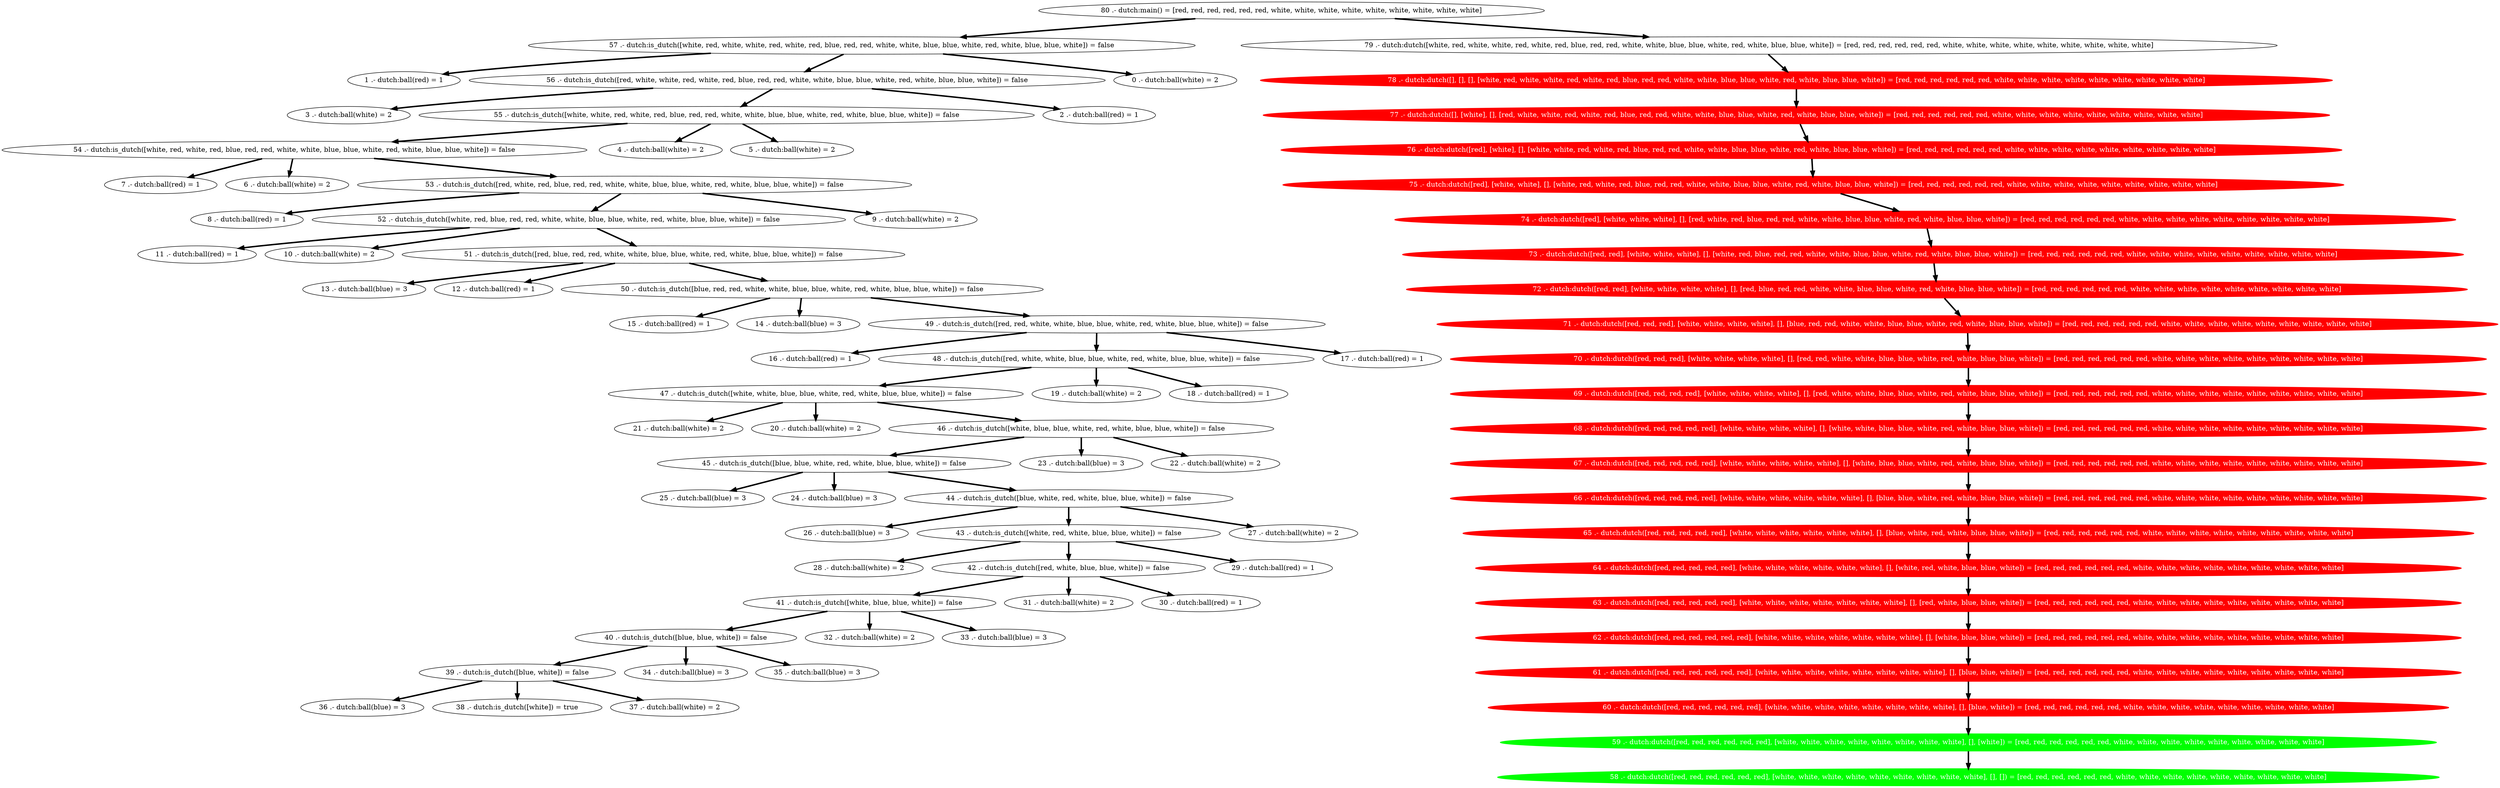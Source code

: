 digraph PDG {
15 [shape=ellipse, label="15 .- dutch:ball(red) = 1"];
25 [shape=ellipse, label="25 .- dutch:ball(blue) = 3"];
13 [shape=ellipse, label="13 .- dutch:ball(blue) = 3"];
8 [shape=ellipse, label="8 .- dutch:ball(red) = 1"];
45 [shape=ellipse, label="45 .- dutch:is_dutch([blue, blue, white, red, white, blue, blue, white]) = false"];
74 [shape=ellipse, label="74 .- dutch:dutch([red], [white, white, white], [], [red, white, red, blue, red, red, white, white, blue, blue, white, red, white, blue, blue, white]) = [red, red, red, red, red, red, white, white, white, white, white, white, white, white, white]" style=filled color="red" fontcolor="white" fillcolor="red"];
60 [shape=ellipse, label="60 .- dutch:dutch([red, red, red, red, red, red], [white, white, white, white, white, white, white, white], [], [blue, white]) = [red, red, red, red, red, red, white, white, white, white, white, white, white, white, white]" style=filled color="red" fontcolor="white" fillcolor="red"];
57 [shape=ellipse, label="57 .- dutch:is_dutch([white, red, white, white, red, white, red, blue, red, red, white, white, blue, blue, white, red, white, blue, blue, white]) = false"];
54 [shape=ellipse, label="54 .- dutch:is_dutch([white, red, white, red, blue, red, red, white, white, blue, blue, white, red, white, blue, blue, white]) = false"];
21 [shape=ellipse, label="21 .- dutch:ball(white) = 2"];
47 [shape=ellipse, label="47 .- dutch:is_dutch([white, white, blue, blue, white, red, white, blue, blue, white]) = false"];
24 [shape=ellipse, label="24 .- dutch:ball(blue) = 3"];
40 [shape=ellipse, label="40 .- dutch:is_dutch([blue, blue, white]) = false"];
58 [shape=ellipse, label="58 .- dutch:dutch([red, red, red, red, red, red], [white, white, white, white, white, white, white, white, white], [], []) = [red, red, red, red, red, red, white, white, white, white, white, white, white, white, white]" style=filled color="green" fontcolor="white" fillcolor="green"];
77 [shape=ellipse, label="77 .- dutch:dutch([], [white], [], [red, white, white, red, white, red, blue, red, red, white, white, blue, blue, white, red, white, blue, blue, white]) = [red, red, red, red, red, red, white, white, white, white, white, white, white, white, white]" style=filled color="red" fontcolor="white" fillcolor="red"];
11 [shape=ellipse, label="11 .- dutch:ball(red) = 1"];
63 [shape=ellipse, label="63 .- dutch:dutch([red, red, red, red, red], [white, white, white, white, white, white, white], [], [red, white, blue, blue, white]) = [red, red, red, red, red, red, white, white, white, white, white, white, white, white, white]" style=filled color="red" fontcolor="white" fillcolor="red"];
26 [shape=ellipse, label="26 .- dutch:ball(blue) = 3"];
20 [shape=ellipse, label="20 .- dutch:ball(white) = 2"];
44 [shape=ellipse, label="44 .- dutch:is_dutch([blue, white, red, white, blue, blue, white]) = false"];
76 [shape=ellipse, label="76 .- dutch:dutch([red], [white], [], [white, white, red, white, red, blue, red, red, white, white, blue, blue, white, red, white, blue, blue, white]) = [red, red, red, red, red, red, white, white, white, white, white, white, white, white, white]" style=filled color="red" fontcolor="white" fillcolor="red"];
1 [shape=ellipse, label="1 .- dutch:ball(red) = 1"];
41 [shape=ellipse, label="41 .- dutch:is_dutch([white, blue, blue, white]) = false"];
43 [shape=ellipse, label="43 .- dutch:is_dutch([white, red, white, blue, blue, white]) = false"];
56 [shape=ellipse, label="56 .- dutch:is_dutch([red, white, white, red, white, red, blue, red, red, white, white, blue, blue, white, red, white, blue, blue, white]) = false"];
14 [shape=ellipse, label="14 .- dutch:ball(blue) = 3"];
61 [shape=ellipse, label="61 .- dutch:dutch([red, red, red, red, red, red], [white, white, white, white, white, white, white, white], [], [blue, blue, white]) = [red, red, red, red, red, red, white, white, white, white, white, white, white, white, white]" style=filled color="red" fontcolor="white" fillcolor="red"];
80 [shape=ellipse, label="80 .- dutch:main() = [red, red, red, red, red, red, white, white, white, white, white, white, white, white, white]"];
28 [shape=ellipse, label="28 .- dutch:ball(white) = 2"];
23 [shape=ellipse, label="23 .- dutch:ball(blue) = 3"];
16 [shape=ellipse, label="16 .- dutch:ball(red) = 1"];
12 [shape=ellipse, label="12 .- dutch:ball(red) = 1"];
39 [shape=ellipse, label="39 .- dutch:is_dutch([blue, white]) = false"];
34 [shape=ellipse, label="34 .- dutch:ball(blue) = 3"];
68 [shape=ellipse, label="68 .- dutch:dutch([red, red, red, red, red], [white, white, white, white], [], [white, white, blue, blue, white, red, white, blue, blue, white]) = [red, red, red, red, red, red, white, white, white, white, white, white, white, white, white]" style=filled color="red" fontcolor="white" fillcolor="red"];
78 [shape=ellipse, label="78 .- dutch:dutch([], [], [], [white, red, white, white, red, white, red, blue, red, red, white, white, blue, blue, white, red, white, blue, blue, white]) = [red, red, red, red, red, red, white, white, white, white, white, white, white, white, white]" style=filled color="red" fontcolor="white" fillcolor="red"];
52 [shape=ellipse, label="52 .- dutch:is_dutch([white, red, blue, red, red, white, white, blue, blue, white, red, white, blue, blue, white]) = false"];
75 [shape=ellipse, label="75 .- dutch:dutch([red], [white, white], [], [white, red, white, red, blue, red, red, white, white, blue, blue, white, red, white, blue, blue, white]) = [red, red, red, red, red, red, white, white, white, white, white, white, white, white, white]" style=filled color="red" fontcolor="white" fillcolor="red"];
64 [shape=ellipse, label="64 .- dutch:dutch([red, red, red, red, red], [white, white, white, white, white, white], [], [white, red, white, blue, blue, white]) = [red, red, red, red, red, red, white, white, white, white, white, white, white, white, white]" style=filled color="red" fontcolor="white" fillcolor="red"];
50 [shape=ellipse, label="50 .- dutch:is_dutch([blue, red, red, white, white, blue, blue, white, red, white, blue, blue, white]) = false"];
67 [shape=ellipse, label="67 .- dutch:dutch([red, red, red, red, red], [white, white, white, white, white], [], [white, blue, blue, white, red, white, blue, blue, white]) = [red, red, red, red, red, red, white, white, white, white, white, white, white, white, white]" style=filled color="red" fontcolor="white" fillcolor="red"];
36 [shape=ellipse, label="36 .- dutch:ball(blue) = 3"];
7 [shape=ellipse, label="7 .- dutch:ball(red) = 1"];
32 [shape=ellipse, label="32 .- dutch:ball(white) = 2"];
35 [shape=ellipse, label="35 .- dutch:ball(blue) = 3"];
3 [shape=ellipse, label="3 .- dutch:ball(white) = 2"];
55 [shape=ellipse, label="55 .- dutch:is_dutch([white, white, red, white, red, blue, red, red, white, white, blue, blue, white, red, white, blue, blue, white]) = false"];
49 [shape=ellipse, label="49 .- dutch:is_dutch([red, red, white, white, blue, blue, white, red, white, blue, blue, white]) = false"];
33 [shape=ellipse, label="33 .- dutch:ball(blue) = 3"];
42 [shape=ellipse, label="42 .- dutch:is_dutch([red, white, blue, blue, white]) = false"];
72 [shape=ellipse, label="72 .- dutch:dutch([red, red], [white, white, white, white], [], [red, blue, red, red, white, white, blue, blue, white, red, white, blue, blue, white]) = [red, red, red, red, red, red, white, white, white, white, white, white, white, white, white]" style=filled color="red" fontcolor="white" fillcolor="red"];
70 [shape=ellipse, label="70 .- dutch:dutch([red, red, red], [white, white, white, white], [], [red, red, white, white, blue, blue, white, red, white, blue, blue, white]) = [red, red, red, red, red, red, white, white, white, white, white, white, white, white, white]" style=filled color="red" fontcolor="white" fillcolor="red"];
10 [shape=ellipse, label="10 .- dutch:ball(white) = 2"];
9 [shape=ellipse, label="9 .- dutch:ball(white) = 2"];
19 [shape=ellipse, label="19 .- dutch:ball(white) = 2"];
51 [shape=ellipse, label="51 .- dutch:is_dutch([red, blue, red, red, white, white, blue, blue, white, red, white, blue, blue, white]) = false"];
18 [shape=ellipse, label="18 .- dutch:ball(red) = 1"];
29 [shape=ellipse, label="29 .- dutch:ball(red) = 1"];
22 [shape=ellipse, label="22 .- dutch:ball(white) = 2"];
27 [shape=ellipse, label="27 .- dutch:ball(white) = 2"];
73 [shape=ellipse, label="73 .- dutch:dutch([red, red], [white, white, white], [], [white, red, blue, red, red, white, white, blue, blue, white, red, white, blue, blue, white]) = [red, red, red, red, red, red, white, white, white, white, white, white, white, white, white]" style=filled color="red" fontcolor="white" fillcolor="red"];
46 [shape=ellipse, label="46 .- dutch:is_dutch([white, blue, blue, white, red, white, blue, blue, white]) = false"];
38 [shape=ellipse, label="38 .- dutch:is_dutch([white]) = true"];
4 [shape=ellipse, label="4 .- dutch:ball(white) = 2"];
48 [shape=ellipse, label="48 .- dutch:is_dutch([red, white, white, blue, blue, white, red, white, blue, blue, white]) = false"];
62 [shape=ellipse, label="62 .- dutch:dutch([red, red, red, red, red, red], [white, white, white, white, white, white, white], [], [white, blue, blue, white]) = [red, red, red, red, red, red, white, white, white, white, white, white, white, white, white]" style=filled color="red" fontcolor="white" fillcolor="red"];
71 [shape=ellipse, label="71 .- dutch:dutch([red, red, red], [white, white, white, white], [], [blue, red, red, white, white, blue, blue, white, red, white, blue, blue, white]) = [red, red, red, red, red, red, white, white, white, white, white, white, white, white, white]" style=filled color="red" fontcolor="white" fillcolor="red"];
17 [shape=ellipse, label="17 .- dutch:ball(red) = 1"];
65 [shape=ellipse, label="65 .- dutch:dutch([red, red, red, red, red], [white, white, white, white, white, white], [], [blue, white, red, white, blue, blue, white]) = [red, red, red, red, red, red, white, white, white, white, white, white, white, white, white]" style=filled color="red" fontcolor="white" fillcolor="red"];
79 [shape=ellipse, label="79 .- dutch:dutch([white, red, white, white, red, white, red, blue, red, red, white, white, blue, blue, white, red, white, blue, blue, white]) = [red, red, red, red, red, red, white, white, white, white, white, white, white, white, white]"];
0 [shape=ellipse, label="0 .- dutch:ball(white) = 2"];
66 [shape=ellipse, label="66 .- dutch:dutch([red, red, red, red, red], [white, white, white, white, white, white], [], [blue, blue, white, red, white, blue, blue, white]) = [red, red, red, red, red, red, white, white, white, white, white, white, white, white, white]" style=filled color="red" fontcolor="white" fillcolor="red"];
69 [shape=ellipse, label="69 .- dutch:dutch([red, red, red, red], [white, white, white, white], [], [red, white, white, blue, blue, white, red, white, blue, blue, white]) = [red, red, red, red, red, red, white, white, white, white, white, white, white, white, white]" style=filled color="red" fontcolor="white" fillcolor="red"];
37 [shape=ellipse, label="37 .- dutch:ball(white) = 2"];
6 [shape=ellipse, label="6 .- dutch:ball(white) = 2"];
2 [shape=ellipse, label="2 .- dutch:ball(red) = 1"];
5 [shape=ellipse, label="5 .- dutch:ball(white) = 2"];
31 [shape=ellipse, label="31 .- dutch:ball(white) = 2"];
30 [shape=ellipse, label="30 .- dutch:ball(red) = 1"];
59 [shape=ellipse, label="59 .- dutch:dutch([red, red, red, red, red, red], [white, white, white, white, white, white, white, white], [], [white]) = [red, red, red, red, red, red, white, white, white, white, white, white, white, white, white]" style=filled color="green" fontcolor="white" fillcolor="green"];
53 [shape=ellipse, label="53 .- dutch:is_dutch([red, white, red, blue, red, red, white, white, blue, blue, white, red, white, blue, blue, white]) = false"];
45 -> 44 [color=black, penwidth=3];
45 -> 25 [color=black, penwidth=3];
45 -> 24 [color=black, penwidth=3];
74 -> 73 [color=black, penwidth=3];
60 -> 59 [color=black, penwidth=3];
57 -> 56 [color=black, penwidth=3];
57 -> 1 [color=black, penwidth=3];
57 -> 0 [color=black, penwidth=3];
54 -> 53 [color=black, penwidth=3];
54 -> 7 [color=black, penwidth=3];
54 -> 6 [color=black, penwidth=3];
47 -> 46 [color=black, penwidth=3];
47 -> 21 [color=black, penwidth=3];
47 -> 20 [color=black, penwidth=3];
40 -> 39 [color=black, penwidth=3];
40 -> 35 [color=black, penwidth=3];
40 -> 34 [color=black, penwidth=3];
77 -> 76 [color=black, penwidth=3];
63 -> 62 [color=black, penwidth=3];
44 -> 43 [color=black, penwidth=3];
44 -> 27 [color=black, penwidth=3];
44 -> 26 [color=black, penwidth=3];
76 -> 75 [color=black, penwidth=3];
41 -> 40 [color=black, penwidth=3];
41 -> 33 [color=black, penwidth=3];
41 -> 32 [color=black, penwidth=3];
43 -> 42 [color=black, penwidth=3];
43 -> 29 [color=black, penwidth=3];
43 -> 28 [color=black, penwidth=3];
56 -> 55 [color=black, penwidth=3];
56 -> 3 [color=black, penwidth=3];
56 -> 2 [color=black, penwidth=3];
61 -> 60 [color=black, penwidth=3];
80 -> 79 [color=black, penwidth=3];
80 -> 57 [color=black, penwidth=3];
39 -> 38 [color=black, penwidth=3];
39 -> 37 [color=black, penwidth=3];
39 -> 36 [color=black, penwidth=3];
68 -> 67 [color=black, penwidth=3];
78 -> 77 [color=black, penwidth=3];
52 -> 51 [color=black, penwidth=3];
52 -> 11 [color=black, penwidth=3];
52 -> 10 [color=black, penwidth=3];
75 -> 74 [color=black, penwidth=3];
64 -> 63 [color=black, penwidth=3];
50 -> 49 [color=black, penwidth=3];
50 -> 15 [color=black, penwidth=3];
50 -> 14 [color=black, penwidth=3];
67 -> 66 [color=black, penwidth=3];
55 -> 54 [color=black, penwidth=3];
55 -> 5 [color=black, penwidth=3];
55 -> 4 [color=black, penwidth=3];
49 -> 48 [color=black, penwidth=3];
49 -> 17 [color=black, penwidth=3];
49 -> 16 [color=black, penwidth=3];
42 -> 41 [color=black, penwidth=3];
42 -> 31 [color=black, penwidth=3];
42 -> 30 [color=black, penwidth=3];
72 -> 71 [color=black, penwidth=3];
70 -> 69 [color=black, penwidth=3];
51 -> 50 [color=black, penwidth=3];
51 -> 13 [color=black, penwidth=3];
51 -> 12 [color=black, penwidth=3];
73 -> 72 [color=black, penwidth=3];
46 -> 45 [color=black, penwidth=3];
46 -> 23 [color=black, penwidth=3];
46 -> 22 [color=black, penwidth=3];
48 -> 47 [color=black, penwidth=3];
48 -> 19 [color=black, penwidth=3];
48 -> 18 [color=black, penwidth=3];
62 -> 61 [color=black, penwidth=3];
71 -> 70 [color=black, penwidth=3];
65 -> 64 [color=black, penwidth=3];
79 -> 78 [color=black, penwidth=3];
66 -> 65 [color=black, penwidth=3];
69 -> 68 [color=black, penwidth=3];
59 -> 58 [color=black, penwidth=3];
53 -> 52 [color=black, penwidth=3];
53 -> 9 [color=black, penwidth=3];
53 -> 8 [color=black, penwidth=3];
}